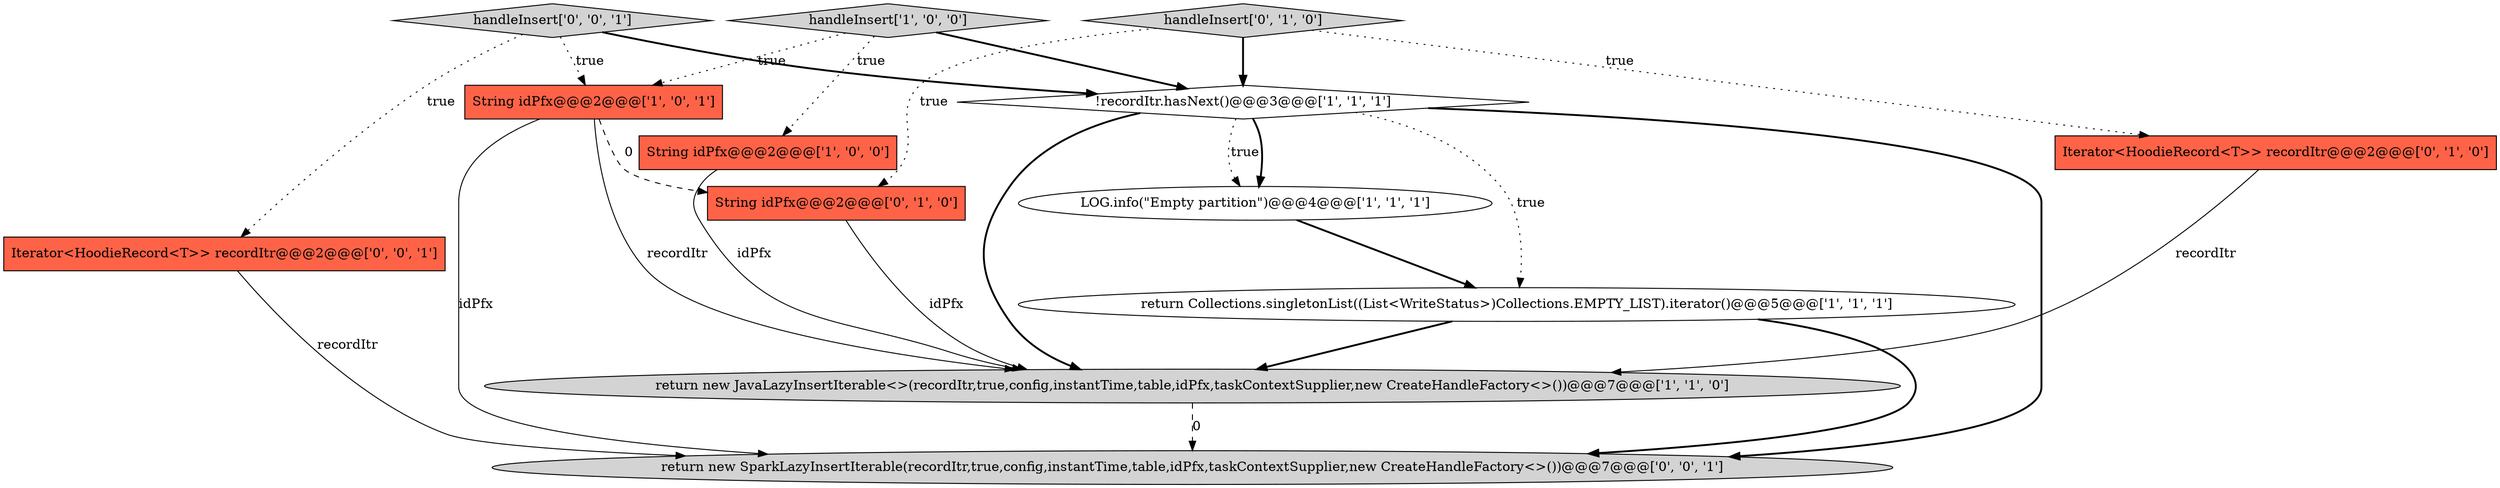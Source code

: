 digraph {
1 [style = filled, label = "String idPfx@@@2@@@['1', '0', '0']", fillcolor = tomato, shape = box image = "AAA0AAABBB1BBB"];
7 [style = filled, label = "Iterator<HoodieRecord<T>> recordItr@@@2@@@['0', '1', '0']", fillcolor = tomato, shape = box image = "AAA0AAABBB2BBB"];
11 [style = filled, label = "Iterator<HoodieRecord<T>> recordItr@@@2@@@['0', '0', '1']", fillcolor = tomato, shape = box image = "AAA0AAABBB3BBB"];
5 [style = filled, label = "handleInsert['1', '0', '0']", fillcolor = lightgray, shape = diamond image = "AAA0AAABBB1BBB"];
3 [style = filled, label = "String idPfx@@@2@@@['1', '0', '1']", fillcolor = tomato, shape = box image = "AAA0AAABBB1BBB"];
9 [style = filled, label = "String idPfx@@@2@@@['0', '1', '0']", fillcolor = tomato, shape = box image = "AAA1AAABBB2BBB"];
10 [style = filled, label = "return new SparkLazyInsertIterable(recordItr,true,config,instantTime,table,idPfx,taskContextSupplier,new CreateHandleFactory<>())@@@7@@@['0', '0', '1']", fillcolor = lightgray, shape = ellipse image = "AAA0AAABBB3BBB"];
2 [style = filled, label = "LOG.info(\"Empty partition\")@@@4@@@['1', '1', '1']", fillcolor = white, shape = ellipse image = "AAA0AAABBB1BBB"];
8 [style = filled, label = "handleInsert['0', '1', '0']", fillcolor = lightgray, shape = diamond image = "AAA0AAABBB2BBB"];
6 [style = filled, label = "return new JavaLazyInsertIterable<>(recordItr,true,config,instantTime,table,idPfx,taskContextSupplier,new CreateHandleFactory<>())@@@7@@@['1', '1', '0']", fillcolor = lightgray, shape = ellipse image = "AAA0AAABBB1BBB"];
12 [style = filled, label = "handleInsert['0', '0', '1']", fillcolor = lightgray, shape = diamond image = "AAA0AAABBB3BBB"];
4 [style = filled, label = "return Collections.singletonList((List<WriteStatus>)Collections.EMPTY_LIST).iterator()@@@5@@@['1', '1', '1']", fillcolor = white, shape = ellipse image = "AAA0AAABBB1BBB"];
0 [style = filled, label = "!recordItr.hasNext()@@@3@@@['1', '1', '1']", fillcolor = white, shape = diamond image = "AAA0AAABBB1BBB"];
0->2 [style = dotted, label="true"];
0->6 [style = bold, label=""];
12->0 [style = bold, label=""];
4->6 [style = bold, label=""];
11->10 [style = solid, label="recordItr"];
2->4 [style = bold, label=""];
3->6 [style = solid, label="recordItr"];
8->0 [style = bold, label=""];
12->11 [style = dotted, label="true"];
5->3 [style = dotted, label="true"];
8->7 [style = dotted, label="true"];
0->10 [style = bold, label=""];
1->6 [style = solid, label="idPfx"];
9->6 [style = solid, label="idPfx"];
5->0 [style = bold, label=""];
3->10 [style = solid, label="idPfx"];
4->10 [style = bold, label=""];
5->1 [style = dotted, label="true"];
0->4 [style = dotted, label="true"];
0->2 [style = bold, label=""];
6->10 [style = dashed, label="0"];
7->6 [style = solid, label="recordItr"];
3->9 [style = dashed, label="0"];
12->3 [style = dotted, label="true"];
8->9 [style = dotted, label="true"];
}
